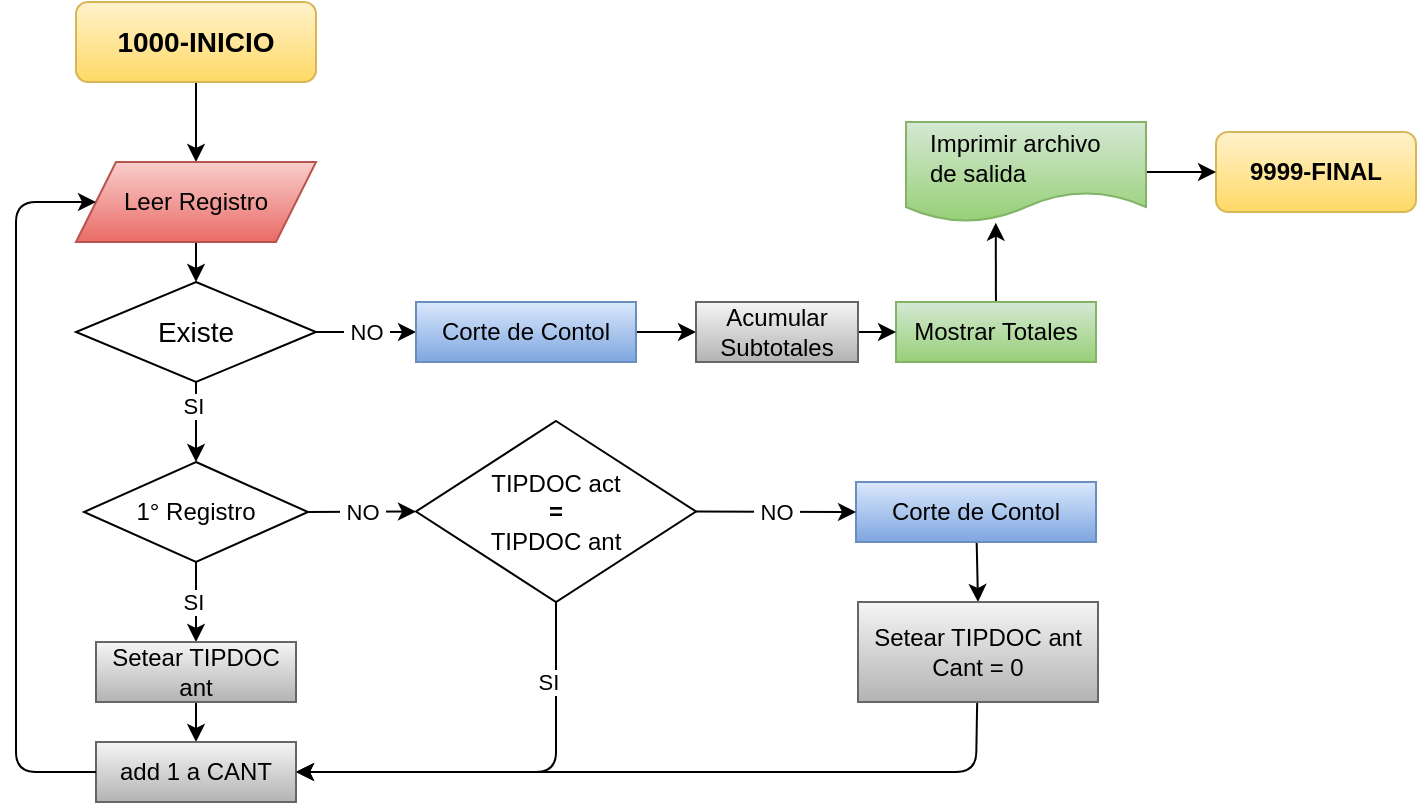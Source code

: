 <mxfile>
    <diagram id="orXAmYVh9-CZ3GWi7Xlr" name="Página-1">
        <mxGraphModel dx="1348" dy="669" grid="1" gridSize="10" guides="1" tooltips="1" connect="1" arrows="1" fold="1" page="1" pageScale="1" pageWidth="827" pageHeight="1169" background="#FFFFFF" math="0" shadow="0">
            <root>
                <mxCell id="0"/>
                <mxCell id="1" parent="0"/>
                <mxCell id="6" value="" style="edgeStyle=none;html=1;entryX=0.5;entryY=0;entryDx=0;entryDy=0;" parent="1" source="4" target="36" edge="1">
                    <mxGeometry relative="1" as="geometry">
                        <mxPoint x="130" y="120" as="targetPoint"/>
                    </mxGeometry>
                </mxCell>
                <mxCell id="4" value="1000-INICIO" style="rounded=1;whiteSpace=wrap;html=1;fillColor=#fff2cc;strokeColor=#d6b656;fontStyle=1;fontSize=14;gradientColor=#ffd966;" parent="1" vertex="1">
                    <mxGeometry x="70" y="40" width="120" height="40" as="geometry"/>
                </mxCell>
                <mxCell id="8" value="" style="edgeStyle=none;html=1;exitX=0.5;exitY=1;exitDx=0;exitDy=0;" parent="1" source="36" target="7" edge="1">
                    <mxGeometry relative="1" as="geometry">
                        <mxPoint x="130" y="160" as="sourcePoint"/>
                    </mxGeometry>
                </mxCell>
                <mxCell id="7" value="Existe" style="rhombus;whiteSpace=wrap;html=1;fontSize=14;rounded=0;fontStyle=0;" parent="1" vertex="1">
                    <mxGeometry x="70" y="180" width="120" height="50" as="geometry"/>
                </mxCell>
                <mxCell id="11" value="" style="endArrow=classic;html=1;exitX=0.5;exitY=1;exitDx=0;exitDy=0;" parent="1" source="7" target="38" edge="1">
                    <mxGeometry relative="1" as="geometry">
                        <mxPoint x="129.5" y="270" as="sourcePoint"/>
                        <mxPoint x="130" y="290" as="targetPoint"/>
                    </mxGeometry>
                </mxCell>
                <mxCell id="12" value="SI&amp;nbsp;" style="edgeLabel;resizable=0;html=1;;align=center;verticalAlign=middle;" parent="11" connectable="0" vertex="1">
                    <mxGeometry relative="1" as="geometry">
                        <mxPoint y="-8" as="offset"/>
                    </mxGeometry>
                </mxCell>
                <mxCell id="15" value="TIPDOC act&lt;div&gt;&amp;nbsp;&lt;span style=&quot;background-color: transparent;&quot;&gt;&lt;b&gt;=&amp;nbsp;&lt;/b&gt;&lt;/span&gt;&lt;div&gt;TIPDOC ant&lt;/div&gt;&lt;/div&gt;" style="rhombus;whiteSpace=wrap;html=1;" parent="1" vertex="1">
                    <mxGeometry x="240" y="249.5" width="140" height="90.5" as="geometry"/>
                </mxCell>
                <mxCell id="75" style="edgeStyle=none;html=1;entryX=0.5;entryY=0;entryDx=0;entryDy=0;" edge="1" parent="1" source="21" target="60">
                    <mxGeometry relative="1" as="geometry"/>
                </mxCell>
                <mxCell id="21" value="Corte de Contol" style="rounded=0;whiteSpace=wrap;html=1;fillColor=#dae8fc;strokeColor=#6c8ebf;gradientColor=#7ea6e0;" parent="1" vertex="1">
                    <mxGeometry x="460" y="280" width="120" height="30" as="geometry"/>
                </mxCell>
                <mxCell id="26" value="" style="endArrow=classic;html=1;exitX=1;exitY=0.5;exitDx=0;exitDy=0;entryX=0;entryY=0.5;entryDx=0;entryDy=0;" parent="1" source="15" target="21" edge="1">
                    <mxGeometry relative="1" as="geometry">
                        <mxPoint x="170" y="330" as="sourcePoint"/>
                        <mxPoint x="270" y="330" as="targetPoint"/>
                    </mxGeometry>
                </mxCell>
                <mxCell id="27" value="&amp;nbsp;NO&amp;nbsp;" style="edgeLabel;resizable=0;html=1;;align=center;verticalAlign=middle;" parent="26" connectable="0" vertex="1">
                    <mxGeometry relative="1" as="geometry"/>
                </mxCell>
                <mxCell id="28" value="" style="endArrow=classic;html=1;exitX=0.5;exitY=1;exitDx=0;exitDy=0;entryX=1;entryY=0.5;entryDx=0;entryDy=0;" parent="1" source="15" target="55" edge="1">
                    <mxGeometry relative="1" as="geometry">
                        <mxPoint x="170" y="380" as="sourcePoint"/>
                        <mxPoint x="310" y="440" as="targetPoint"/>
                        <Array as="points">
                            <mxPoint x="310" y="425"/>
                        </Array>
                    </mxGeometry>
                </mxCell>
                <mxCell id="29" value="SI" style="edgeLabel;resizable=0;html=1;;align=center;verticalAlign=middle;" parent="28" connectable="0" vertex="1">
                    <mxGeometry relative="1" as="geometry">
                        <mxPoint x="18" y="-45" as="offset"/>
                    </mxGeometry>
                </mxCell>
                <mxCell id="30" value="9999-FINAL" style="rounded=1;whiteSpace=wrap;html=1;fillColor=#fff2cc;strokeColor=#d6b656;fontStyle=1;gradientColor=#ffd966;" parent="1" vertex="1">
                    <mxGeometry x="640" y="105" width="100" height="40" as="geometry"/>
                </mxCell>
                <mxCell id="34" value="" style="endArrow=classic;html=1;entryX=0;entryY=0.5;entryDx=0;entryDy=0;exitX=1;exitY=0.5;exitDx=0;exitDy=0;" parent="1" source="7" target="48" edge="1">
                    <mxGeometry relative="1" as="geometry">
                        <mxPoint x="200" y="190" as="sourcePoint"/>
                        <mxPoint x="300" y="190" as="targetPoint"/>
                    </mxGeometry>
                </mxCell>
                <mxCell id="35" value="&amp;nbsp;NO&amp;nbsp;" style="edgeLabel;resizable=0;html=1;;align=center;verticalAlign=middle;" parent="34" connectable="0" vertex="1">
                    <mxGeometry relative="1" as="geometry"/>
                </mxCell>
                <mxCell id="36" value="Leer Registro" style="shape=parallelogram;perimeter=parallelogramPerimeter;whiteSpace=wrap;html=1;fixedSize=1;fillColor=#f8cecc;gradientColor=#ea6b66;strokeColor=#b85450;" parent="1" vertex="1">
                    <mxGeometry x="70" y="120" width="120" height="40" as="geometry"/>
                </mxCell>
                <mxCell id="38" value="1° Registro" style="rhombus;whiteSpace=wrap;html=1;" parent="1" vertex="1">
                    <mxGeometry x="74" y="270" width="112" height="50" as="geometry"/>
                </mxCell>
                <mxCell id="42" value="" style="endArrow=classic;html=1;exitX=0.5;exitY=1;exitDx=0;exitDy=0;entryX=0.5;entryY=0;entryDx=0;entryDy=0;" parent="1" source="38" target="54" edge="1">
                    <mxGeometry relative="1" as="geometry">
                        <mxPoint x="250" y="300" as="sourcePoint"/>
                        <mxPoint x="130" y="370" as="targetPoint"/>
                    </mxGeometry>
                </mxCell>
                <mxCell id="43" value="SI&amp;nbsp;" style="edgeLabel;resizable=0;html=1;;align=center;verticalAlign=middle;" parent="42" connectable="0" vertex="1">
                    <mxGeometry relative="1" as="geometry">
                        <mxPoint as="offset"/>
                    </mxGeometry>
                </mxCell>
                <mxCell id="46" value="" style="endArrow=classic;html=1;exitX=1;exitY=0.5;exitDx=0;exitDy=0;entryX=0;entryY=0.5;entryDx=0;entryDy=0;" parent="1" source="38" target="15" edge="1">
                    <mxGeometry relative="1" as="geometry">
                        <mxPoint x="190" y="279.5" as="sourcePoint"/>
                        <mxPoint x="270" y="279.5" as="targetPoint"/>
                    </mxGeometry>
                </mxCell>
                <mxCell id="47" value="&amp;nbsp;NO&amp;nbsp;" style="edgeLabel;resizable=0;html=1;;align=center;verticalAlign=middle;" parent="46" connectable="0" vertex="1">
                    <mxGeometry relative="1" as="geometry"/>
                </mxCell>
                <mxCell id="64" style="edgeStyle=none;html=1;entryX=0;entryY=0.5;entryDx=0;entryDy=0;" parent="1" source="48" target="66" edge="1">
                    <mxGeometry relative="1" as="geometry"/>
                </mxCell>
                <mxCell id="48" value="Corte de Contol" style="rounded=0;whiteSpace=wrap;html=1;fillColor=#dae8fc;strokeColor=#6c8ebf;gradientColor=#7ea6e0;" parent="1" vertex="1">
                    <mxGeometry x="240" y="190" width="110" height="30" as="geometry"/>
                </mxCell>
                <mxCell id="57" style="edgeStyle=none;html=1;entryX=0.5;entryY=0;entryDx=0;entryDy=0;" parent="1" source="54" target="55" edge="1">
                    <mxGeometry relative="1" as="geometry"/>
                </mxCell>
                <mxCell id="54" value="Setear TIPDOC ant" style="rounded=0;whiteSpace=wrap;html=1;fillColor=#f5f5f5;strokeColor=#666666;gradientColor=#b3b3b3;" parent="1" vertex="1">
                    <mxGeometry x="80" y="360" width="100" height="30" as="geometry"/>
                </mxCell>
                <mxCell id="55" value="&lt;div&gt;add 1 a CANT&lt;/div&gt;" style="rounded=0;whiteSpace=wrap;html=1;fillColor=#f5f5f5;strokeColor=#666666;gradientColor=#b3b3b3;" parent="1" vertex="1">
                    <mxGeometry x="80" y="410" width="100" height="30" as="geometry"/>
                </mxCell>
                <mxCell id="59" style="edgeStyle=none;html=1;exitX=0;exitY=0.5;exitDx=0;exitDy=0;entryX=0;entryY=0.5;entryDx=0;entryDy=0;" parent="1" source="55" target="36" edge="1">
                    <mxGeometry relative="1" as="geometry">
                        <mxPoint x="54" y="137.5" as="targetPoint"/>
                        <mxPoint x="76" y="475" as="sourcePoint"/>
                        <Array as="points">
                            <mxPoint x="40" y="425"/>
                            <mxPoint x="40" y="140"/>
                        </Array>
                    </mxGeometry>
                </mxCell>
                <mxCell id="73" style="edgeStyle=none;html=1;entryX=1;entryY=0.5;entryDx=0;entryDy=0;" parent="1" source="60" target="55" edge="1">
                    <mxGeometry relative="1" as="geometry">
                        <Array as="points">
                            <mxPoint x="520" y="425"/>
                        </Array>
                    </mxGeometry>
                </mxCell>
                <mxCell id="60" value="&lt;span style=&quot;color: rgb(0, 0, 0);&quot;&gt;Setear TIPDOC ant&lt;/span&gt;&lt;br&gt;&lt;div&gt;Cant = 0&lt;/div&gt;" style="rounded=0;whiteSpace=wrap;html=1;fillColor=#f5f5f5;strokeColor=#666666;gradientColor=#b3b3b3;" parent="1" vertex="1">
                    <mxGeometry x="461" y="340" width="120" height="50" as="geometry"/>
                </mxCell>
                <mxCell id="77" style="edgeStyle=none;html=1;entryX=0.374;entryY=1.007;entryDx=0;entryDy=0;entryPerimeter=0;" edge="1" parent="1" source="63" target="76">
                    <mxGeometry relative="1" as="geometry">
                        <mxPoint x="537" y="150" as="targetPoint"/>
                    </mxGeometry>
                </mxCell>
                <mxCell id="63" value="Mostrar Totales" style="rounded=0;whiteSpace=wrap;html=1;fillColor=#d5e8d4;gradientColor=#97d077;strokeColor=#82b366;" parent="1" vertex="1">
                    <mxGeometry x="480" y="190" width="100" height="30" as="geometry"/>
                </mxCell>
                <mxCell id="67" style="edgeStyle=none;html=1;entryX=0;entryY=0.5;entryDx=0;entryDy=0;" parent="1" source="66" target="63" edge="1">
                    <mxGeometry relative="1" as="geometry"/>
                </mxCell>
                <mxCell id="66" value="Acumular&lt;div&gt;Subtotales&lt;/div&gt;" style="rounded=0;whiteSpace=wrap;html=1;fillColor=#f5f5f5;strokeColor=#666666;gradientColor=#b3b3b3;" parent="1" vertex="1">
                    <mxGeometry x="380" y="190" width="81" height="30" as="geometry"/>
                </mxCell>
                <mxCell id="78" style="edgeStyle=none;html=1;entryX=0;entryY=0.5;entryDx=0;entryDy=0;" edge="1" parent="1" source="76" target="30">
                    <mxGeometry relative="1" as="geometry"/>
                </mxCell>
                <mxCell id="76" value="Imprimir archivo&lt;div&gt;de salida&lt;/div&gt;" style="shape=document;whiteSpace=wrap;html=1;boundedLbl=1;align=left;spacingLeft=10;fillColor=#d5e8d4;gradientColor=#97d077;strokeColor=#82b366;" vertex="1" parent="1">
                    <mxGeometry x="485" y="100" width="120" height="50" as="geometry"/>
                </mxCell>
            </root>
        </mxGraphModel>
    </diagram>
</mxfile>